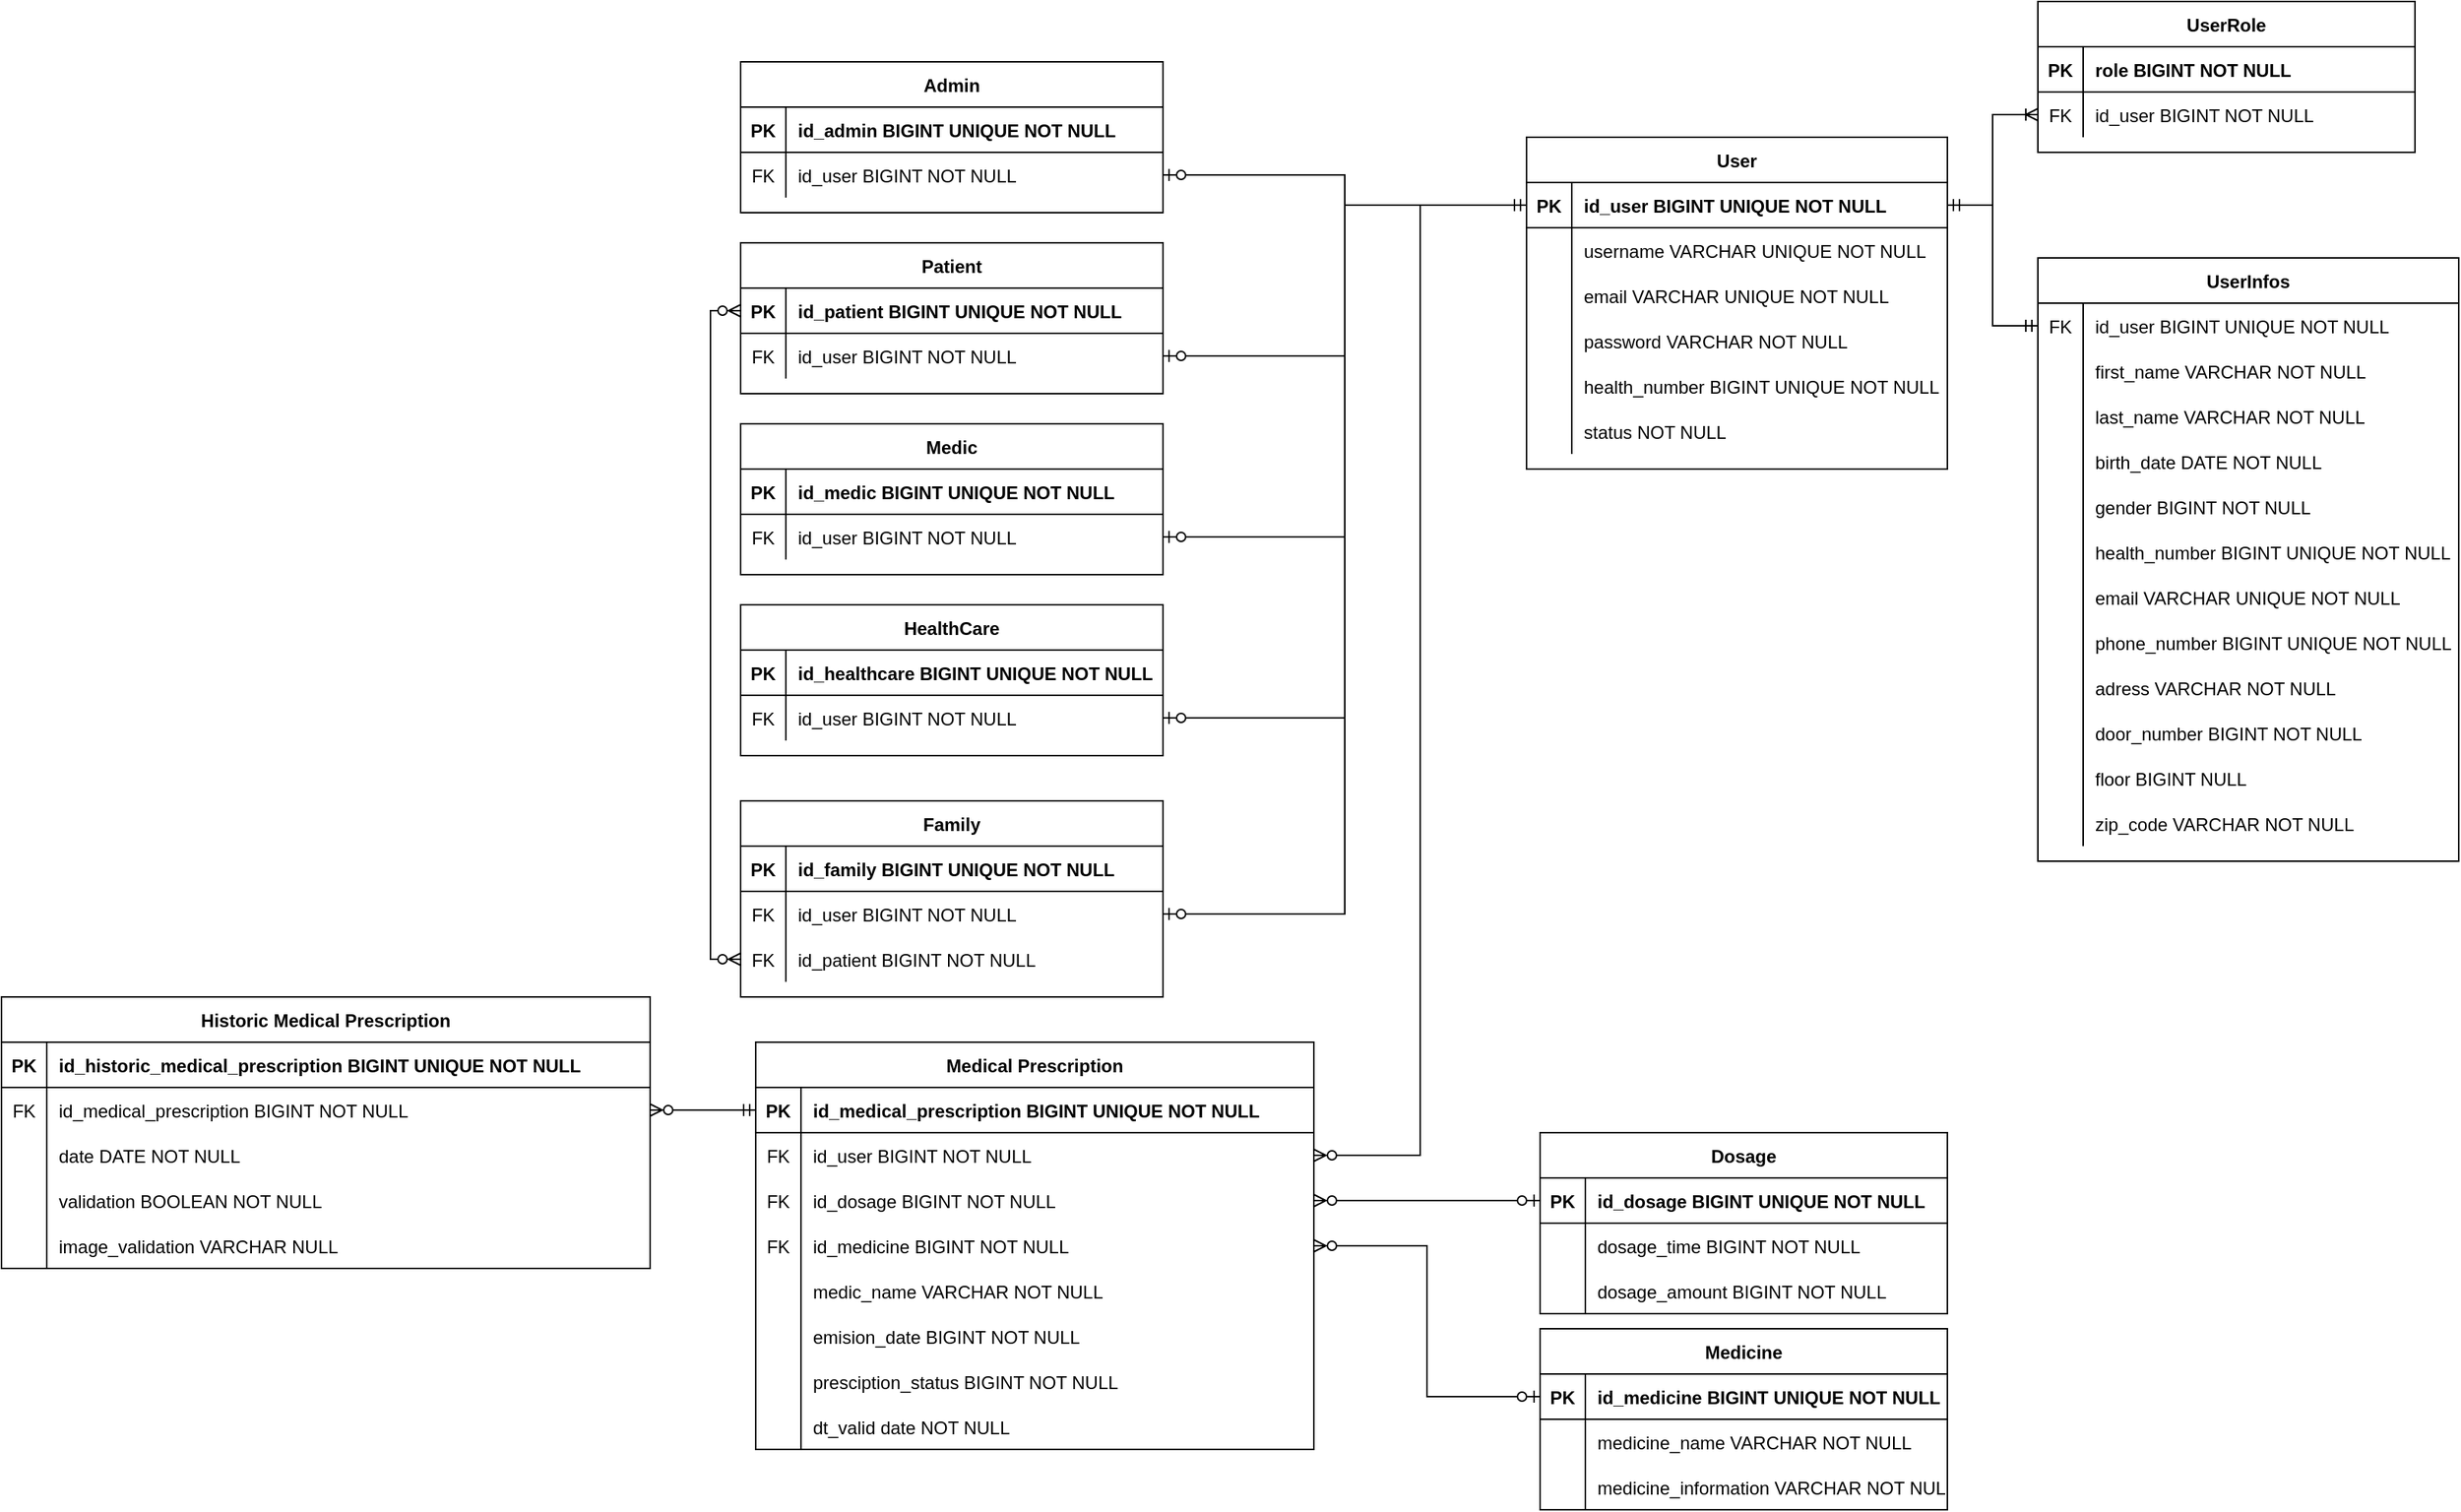 <mxfile version="22.0.3" type="device">
  <diagram id="R2lEEEUBdFMjLlhIrx00" name="Page-1">
    <mxGraphModel dx="3134" dy="844" grid="1" gridSize="10" guides="1" tooltips="1" connect="1" arrows="1" fold="1" page="1" pageScale="1" pageWidth="850" pageHeight="1100" math="0" shadow="0" extFonts="Permanent Marker^https://fonts.googleapis.com/css?family=Permanent+Marker">
      <root>
        <mxCell id="0" />
        <mxCell id="1" parent="0" />
        <mxCell id="C-vyLk0tnHw3VtMMgP7b-2" value="UserRole" style="shape=table;startSize=30;container=1;collapsible=1;childLayout=tableLayout;fixedRows=1;rowLines=0;fontStyle=1;align=center;resizeLast=1;" parent="1" vertex="1">
          <mxGeometry x="10" y="110" width="250" height="100" as="geometry" />
        </mxCell>
        <mxCell id="C-vyLk0tnHw3VtMMgP7b-9" value="" style="shape=partialRectangle;collapsible=0;dropTarget=0;pointerEvents=0;fillColor=none;points=[[0,0.5],[1,0.5]];portConstraint=eastwest;top=1;left=1;right=1;bottom=1;fontStyle=1" parent="C-vyLk0tnHw3VtMMgP7b-2" vertex="1">
          <mxGeometry y="30" width="250" height="30" as="geometry" />
        </mxCell>
        <mxCell id="C-vyLk0tnHw3VtMMgP7b-10" value="PK" style="shape=partialRectangle;overflow=hidden;connectable=0;fillColor=none;top=0;left=0;bottom=0;right=0;fontStyle=1" parent="C-vyLk0tnHw3VtMMgP7b-9" vertex="1">
          <mxGeometry width="30" height="30" as="geometry">
            <mxRectangle width="30" height="30" as="alternateBounds" />
          </mxGeometry>
        </mxCell>
        <mxCell id="C-vyLk0tnHw3VtMMgP7b-11" value="role BIGINT NOT NULL" style="shape=partialRectangle;overflow=hidden;connectable=0;fillColor=none;top=0;left=0;bottom=0;right=0;align=left;spacingLeft=6;fontStyle=1" parent="C-vyLk0tnHw3VtMMgP7b-9" vertex="1">
          <mxGeometry x="30" width="220" height="30" as="geometry">
            <mxRectangle width="220" height="30" as="alternateBounds" />
          </mxGeometry>
        </mxCell>
        <mxCell id="kqKmcT95NEzJqQ8pNjfv-30" value="" style="shape=partialRectangle;collapsible=0;dropTarget=0;pointerEvents=0;fillColor=none;points=[[0,0.5],[1,0.5]];portConstraint=eastwest;top=0;left=0;right=0;bottom=0;" parent="C-vyLk0tnHw3VtMMgP7b-2" vertex="1">
          <mxGeometry y="60" width="250" height="30" as="geometry" />
        </mxCell>
        <mxCell id="kqKmcT95NEzJqQ8pNjfv-31" value="FK" style="shape=partialRectangle;overflow=hidden;connectable=0;fillColor=none;top=0;left=0;bottom=0;right=0;" parent="kqKmcT95NEzJqQ8pNjfv-30" vertex="1">
          <mxGeometry width="30" height="30" as="geometry">
            <mxRectangle width="30" height="30" as="alternateBounds" />
          </mxGeometry>
        </mxCell>
        <mxCell id="kqKmcT95NEzJqQ8pNjfv-32" value="id_user BIGINT NOT NULL" style="shape=partialRectangle;overflow=hidden;connectable=0;fillColor=none;top=0;left=0;bottom=0;right=0;align=left;spacingLeft=6;" parent="kqKmcT95NEzJqQ8pNjfv-30" vertex="1">
          <mxGeometry x="30" width="220" height="30" as="geometry">
            <mxRectangle width="220" height="30" as="alternateBounds" />
          </mxGeometry>
        </mxCell>
        <mxCell id="C-vyLk0tnHw3VtMMgP7b-23" value="User" style="shape=table;startSize=30;container=1;collapsible=1;childLayout=tableLayout;fixedRows=1;rowLines=0;fontStyle=1;align=center;resizeLast=1;" parent="1" vertex="1">
          <mxGeometry x="-329" y="200" width="279" height="220" as="geometry" />
        </mxCell>
        <mxCell id="C-vyLk0tnHw3VtMMgP7b-24" value="" style="shape=partialRectangle;collapsible=0;dropTarget=0;pointerEvents=0;fillColor=none;points=[[0,0.5],[1,0.5]];portConstraint=eastwest;top=0;left=0;right=0;bottom=1;" parent="C-vyLk0tnHw3VtMMgP7b-23" vertex="1">
          <mxGeometry y="30" width="279" height="30" as="geometry" />
        </mxCell>
        <mxCell id="C-vyLk0tnHw3VtMMgP7b-25" value="PK" style="shape=partialRectangle;overflow=hidden;connectable=0;fillColor=none;top=0;left=0;bottom=0;right=0;fontStyle=1;" parent="C-vyLk0tnHw3VtMMgP7b-24" vertex="1">
          <mxGeometry width="30" height="30" as="geometry">
            <mxRectangle width="30" height="30" as="alternateBounds" />
          </mxGeometry>
        </mxCell>
        <mxCell id="C-vyLk0tnHw3VtMMgP7b-26" value="id_user BIGINT UNIQUE NOT NULL" style="shape=partialRectangle;overflow=hidden;connectable=0;fillColor=none;top=0;left=0;bottom=0;right=0;align=left;spacingLeft=6;fontStyle=1;" parent="C-vyLk0tnHw3VtMMgP7b-24" vertex="1">
          <mxGeometry x="30" width="249" height="30" as="geometry">
            <mxRectangle width="249" height="30" as="alternateBounds" />
          </mxGeometry>
        </mxCell>
        <mxCell id="Z0DGyraPd_aJ2ou9XcYF-1" value="" style="shape=partialRectangle;collapsible=0;dropTarget=0;pointerEvents=0;fillColor=none;points=[[0,0.5],[1,0.5]];portConstraint=eastwest;top=0;left=0;right=0;bottom=0;" parent="C-vyLk0tnHw3VtMMgP7b-23" vertex="1">
          <mxGeometry y="60" width="279" height="30" as="geometry" />
        </mxCell>
        <mxCell id="Z0DGyraPd_aJ2ou9XcYF-2" value="" style="shape=partialRectangle;overflow=hidden;connectable=0;fillColor=none;top=0;left=0;bottom=0;right=0;" parent="Z0DGyraPd_aJ2ou9XcYF-1" vertex="1">
          <mxGeometry width="30" height="30" as="geometry">
            <mxRectangle width="30" height="30" as="alternateBounds" />
          </mxGeometry>
        </mxCell>
        <mxCell id="Z0DGyraPd_aJ2ou9XcYF-3" value="username VARCHAR UNIQUE NOT NULL" style="shape=partialRectangle;overflow=hidden;connectable=0;fillColor=none;top=0;left=0;bottom=0;right=0;align=left;spacingLeft=6;" parent="Z0DGyraPd_aJ2ou9XcYF-1" vertex="1">
          <mxGeometry x="30" width="249" height="30" as="geometry">
            <mxRectangle width="249" height="30" as="alternateBounds" />
          </mxGeometry>
        </mxCell>
        <mxCell id="Z0DGyraPd_aJ2ou9XcYF-4" value="" style="shape=partialRectangle;collapsible=0;dropTarget=0;pointerEvents=0;fillColor=none;points=[[0,0.5],[1,0.5]];portConstraint=eastwest;top=0;left=0;right=0;bottom=0;" parent="C-vyLk0tnHw3VtMMgP7b-23" vertex="1">
          <mxGeometry y="90" width="279" height="30" as="geometry" />
        </mxCell>
        <mxCell id="Z0DGyraPd_aJ2ou9XcYF-5" value="" style="shape=partialRectangle;overflow=hidden;connectable=0;fillColor=none;top=0;left=0;bottom=0;right=0;" parent="Z0DGyraPd_aJ2ou9XcYF-4" vertex="1">
          <mxGeometry width="30" height="30" as="geometry">
            <mxRectangle width="30" height="30" as="alternateBounds" />
          </mxGeometry>
        </mxCell>
        <mxCell id="Z0DGyraPd_aJ2ou9XcYF-6" value="email VARCHAR UNIQUE NOT NULL" style="shape=partialRectangle;overflow=hidden;connectable=0;fillColor=none;top=0;left=0;bottom=0;right=0;align=left;spacingLeft=6;" parent="Z0DGyraPd_aJ2ou9XcYF-4" vertex="1">
          <mxGeometry x="30" width="249" height="30" as="geometry">
            <mxRectangle width="249" height="30" as="alternateBounds" />
          </mxGeometry>
        </mxCell>
        <mxCell id="Z0DGyraPd_aJ2ou9XcYF-7" value="" style="shape=partialRectangle;collapsible=0;dropTarget=0;pointerEvents=0;fillColor=none;points=[[0,0.5],[1,0.5]];portConstraint=eastwest;top=0;left=0;right=0;bottom=0;" parent="C-vyLk0tnHw3VtMMgP7b-23" vertex="1">
          <mxGeometry y="120" width="279" height="30" as="geometry" />
        </mxCell>
        <mxCell id="Z0DGyraPd_aJ2ou9XcYF-8" value="" style="shape=partialRectangle;overflow=hidden;connectable=0;fillColor=none;top=0;left=0;bottom=0;right=0;" parent="Z0DGyraPd_aJ2ou9XcYF-7" vertex="1">
          <mxGeometry width="30" height="30" as="geometry">
            <mxRectangle width="30" height="30" as="alternateBounds" />
          </mxGeometry>
        </mxCell>
        <mxCell id="Z0DGyraPd_aJ2ou9XcYF-9" value="password VARCHAR NOT NULL" style="shape=partialRectangle;overflow=hidden;connectable=0;fillColor=none;top=0;left=0;bottom=0;right=0;align=left;spacingLeft=6;" parent="Z0DGyraPd_aJ2ou9XcYF-7" vertex="1">
          <mxGeometry x="30" width="249" height="30" as="geometry">
            <mxRectangle width="249" height="30" as="alternateBounds" />
          </mxGeometry>
        </mxCell>
        <mxCell id="Z0DGyraPd_aJ2ou9XcYF-10" value="" style="shape=partialRectangle;collapsible=0;dropTarget=0;pointerEvents=0;fillColor=none;points=[[0,0.5],[1,0.5]];portConstraint=eastwest;top=0;left=0;right=0;bottom=0;" parent="C-vyLk0tnHw3VtMMgP7b-23" vertex="1">
          <mxGeometry y="150" width="279" height="30" as="geometry" />
        </mxCell>
        <mxCell id="Z0DGyraPd_aJ2ou9XcYF-11" value="" style="shape=partialRectangle;overflow=hidden;connectable=0;fillColor=none;top=0;left=0;bottom=0;right=0;" parent="Z0DGyraPd_aJ2ou9XcYF-10" vertex="1">
          <mxGeometry width="30" height="30" as="geometry">
            <mxRectangle width="30" height="30" as="alternateBounds" />
          </mxGeometry>
        </mxCell>
        <mxCell id="Z0DGyraPd_aJ2ou9XcYF-12" value="health_number BIGINT UNIQUE NOT NULL" style="shape=partialRectangle;overflow=hidden;connectable=0;fillColor=none;top=0;left=0;bottom=0;right=0;align=left;spacingLeft=6;" parent="Z0DGyraPd_aJ2ou9XcYF-10" vertex="1">
          <mxGeometry x="30" width="249" height="30" as="geometry">
            <mxRectangle width="249" height="30" as="alternateBounds" />
          </mxGeometry>
        </mxCell>
        <mxCell id="Z0DGyraPd_aJ2ou9XcYF-44" value="" style="shape=partialRectangle;collapsible=0;dropTarget=0;pointerEvents=0;fillColor=none;points=[[0,0.5],[1,0.5]];portConstraint=eastwest;top=0;left=0;right=0;bottom=0;" parent="C-vyLk0tnHw3VtMMgP7b-23" vertex="1">
          <mxGeometry y="180" width="279" height="30" as="geometry" />
        </mxCell>
        <mxCell id="Z0DGyraPd_aJ2ou9XcYF-45" value="" style="shape=partialRectangle;overflow=hidden;connectable=0;fillColor=none;top=0;left=0;bottom=0;right=0;" parent="Z0DGyraPd_aJ2ou9XcYF-44" vertex="1">
          <mxGeometry width="30" height="30" as="geometry">
            <mxRectangle width="30" height="30" as="alternateBounds" />
          </mxGeometry>
        </mxCell>
        <mxCell id="Z0DGyraPd_aJ2ou9XcYF-46" value="status NOT NULL" style="shape=partialRectangle;overflow=hidden;connectable=0;fillColor=none;top=0;left=0;bottom=0;right=0;align=left;spacingLeft=6;" parent="Z0DGyraPd_aJ2ou9XcYF-44" vertex="1">
          <mxGeometry x="30" width="249" height="30" as="geometry">
            <mxRectangle width="249" height="30" as="alternateBounds" />
          </mxGeometry>
        </mxCell>
        <mxCell id="Z0DGyraPd_aJ2ou9XcYF-22" value="UserInfos" style="shape=table;startSize=30;container=1;collapsible=1;childLayout=tableLayout;fixedRows=1;rowLines=0;fontStyle=1;align=center;resizeLast=1;" parent="1" vertex="1">
          <mxGeometry x="10" y="280" width="279" height="400" as="geometry" />
        </mxCell>
        <mxCell id="Z0DGyraPd_aJ2ou9XcYF-26" value="" style="shape=partialRectangle;collapsible=0;dropTarget=0;pointerEvents=0;fillColor=none;points=[[0,0.5],[1,0.5]];portConstraint=eastwest;top=0;left=0;right=0;bottom=0;fontStyle=0" parent="Z0DGyraPd_aJ2ou9XcYF-22" vertex="1">
          <mxGeometry y="30" width="279" height="30" as="geometry" />
        </mxCell>
        <mxCell id="Z0DGyraPd_aJ2ou9XcYF-27" value="FK" style="shape=partialRectangle;overflow=hidden;connectable=0;fillColor=none;top=0;left=0;bottom=0;right=0;fontStyle=0" parent="Z0DGyraPd_aJ2ou9XcYF-26" vertex="1">
          <mxGeometry width="30" height="30" as="geometry">
            <mxRectangle width="30" height="30" as="alternateBounds" />
          </mxGeometry>
        </mxCell>
        <mxCell id="Z0DGyraPd_aJ2ou9XcYF-28" value="id_user BIGINT UNIQUE NOT NULL" style="shape=partialRectangle;overflow=hidden;connectable=0;fillColor=none;top=0;left=0;bottom=0;right=0;align=left;spacingLeft=6;fontStyle=0" parent="Z0DGyraPd_aJ2ou9XcYF-26" vertex="1">
          <mxGeometry x="30" width="249" height="30" as="geometry">
            <mxRectangle width="249" height="30" as="alternateBounds" />
          </mxGeometry>
        </mxCell>
        <mxCell id="Z0DGyraPd_aJ2ou9XcYF-29" value="" style="shape=partialRectangle;collapsible=0;dropTarget=0;pointerEvents=0;fillColor=none;points=[[0,0.5],[1,0.5]];portConstraint=eastwest;top=0;left=0;right=0;bottom=0;" parent="Z0DGyraPd_aJ2ou9XcYF-22" vertex="1">
          <mxGeometry y="60" width="279" height="30" as="geometry" />
        </mxCell>
        <mxCell id="Z0DGyraPd_aJ2ou9XcYF-30" value="" style="shape=partialRectangle;overflow=hidden;connectable=0;fillColor=none;top=0;left=0;bottom=0;right=0;" parent="Z0DGyraPd_aJ2ou9XcYF-29" vertex="1">
          <mxGeometry width="30" height="30" as="geometry">
            <mxRectangle width="30" height="30" as="alternateBounds" />
          </mxGeometry>
        </mxCell>
        <mxCell id="Z0DGyraPd_aJ2ou9XcYF-31" value="first_name VARCHAR NOT NULL" style="shape=partialRectangle;overflow=hidden;connectable=0;fillColor=none;top=0;left=0;bottom=0;right=0;align=left;spacingLeft=6;" parent="Z0DGyraPd_aJ2ou9XcYF-29" vertex="1">
          <mxGeometry x="30" width="249" height="30" as="geometry">
            <mxRectangle width="249" height="30" as="alternateBounds" />
          </mxGeometry>
        </mxCell>
        <mxCell id="Z0DGyraPd_aJ2ou9XcYF-32" value="" style="shape=partialRectangle;collapsible=0;dropTarget=0;pointerEvents=0;fillColor=none;points=[[0,0.5],[1,0.5]];portConstraint=eastwest;top=0;left=0;right=0;bottom=0;" parent="Z0DGyraPd_aJ2ou9XcYF-22" vertex="1">
          <mxGeometry y="90" width="279" height="30" as="geometry" />
        </mxCell>
        <mxCell id="Z0DGyraPd_aJ2ou9XcYF-33" value="" style="shape=partialRectangle;overflow=hidden;connectable=0;fillColor=none;top=0;left=0;bottom=0;right=0;" parent="Z0DGyraPd_aJ2ou9XcYF-32" vertex="1">
          <mxGeometry width="30" height="30" as="geometry">
            <mxRectangle width="30" height="30" as="alternateBounds" />
          </mxGeometry>
        </mxCell>
        <mxCell id="Z0DGyraPd_aJ2ou9XcYF-34" value="last_name VARCHAR NOT NULL" style="shape=partialRectangle;overflow=hidden;connectable=0;fillColor=none;top=0;left=0;bottom=0;right=0;align=left;spacingLeft=6;" parent="Z0DGyraPd_aJ2ou9XcYF-32" vertex="1">
          <mxGeometry x="30" width="249" height="30" as="geometry">
            <mxRectangle width="249" height="30" as="alternateBounds" />
          </mxGeometry>
        </mxCell>
        <mxCell id="Z0DGyraPd_aJ2ou9XcYF-35" value="" style="shape=partialRectangle;collapsible=0;dropTarget=0;pointerEvents=0;fillColor=none;points=[[0,0.5],[1,0.5]];portConstraint=eastwest;top=0;left=0;right=0;bottom=0;" parent="Z0DGyraPd_aJ2ou9XcYF-22" vertex="1">
          <mxGeometry y="120" width="279" height="30" as="geometry" />
        </mxCell>
        <mxCell id="Z0DGyraPd_aJ2ou9XcYF-36" value="" style="shape=partialRectangle;overflow=hidden;connectable=0;fillColor=none;top=0;left=0;bottom=0;right=0;" parent="Z0DGyraPd_aJ2ou9XcYF-35" vertex="1">
          <mxGeometry width="30" height="30" as="geometry">
            <mxRectangle width="30" height="30" as="alternateBounds" />
          </mxGeometry>
        </mxCell>
        <mxCell id="Z0DGyraPd_aJ2ou9XcYF-37" value="birth_date DATE NOT NULL" style="shape=partialRectangle;overflow=hidden;connectable=0;fillColor=none;top=0;left=0;bottom=0;right=0;align=left;spacingLeft=6;" parent="Z0DGyraPd_aJ2ou9XcYF-35" vertex="1">
          <mxGeometry x="30" width="249" height="30" as="geometry">
            <mxRectangle width="249" height="30" as="alternateBounds" />
          </mxGeometry>
        </mxCell>
        <mxCell id="Z0DGyraPd_aJ2ou9XcYF-38" value="" style="shape=partialRectangle;collapsible=0;dropTarget=0;pointerEvents=0;fillColor=none;points=[[0,0.5],[1,0.5]];portConstraint=eastwest;top=0;left=0;right=0;bottom=0;" parent="Z0DGyraPd_aJ2ou9XcYF-22" vertex="1">
          <mxGeometry y="150" width="279" height="30" as="geometry" />
        </mxCell>
        <mxCell id="Z0DGyraPd_aJ2ou9XcYF-39" value="" style="shape=partialRectangle;overflow=hidden;connectable=0;fillColor=none;top=0;left=0;bottom=0;right=0;" parent="Z0DGyraPd_aJ2ou9XcYF-38" vertex="1">
          <mxGeometry width="30" height="30" as="geometry">
            <mxRectangle width="30" height="30" as="alternateBounds" />
          </mxGeometry>
        </mxCell>
        <mxCell id="Z0DGyraPd_aJ2ou9XcYF-40" value="gender BIGINT NOT NULL" style="shape=partialRectangle;overflow=hidden;connectable=0;fillColor=none;top=0;left=0;bottom=0;right=0;align=left;spacingLeft=6;" parent="Z0DGyraPd_aJ2ou9XcYF-38" vertex="1">
          <mxGeometry x="30" width="249" height="30" as="geometry">
            <mxRectangle width="249" height="30" as="alternateBounds" />
          </mxGeometry>
        </mxCell>
        <mxCell id="Z0DGyraPd_aJ2ou9XcYF-41" value="" style="shape=partialRectangle;collapsible=0;dropTarget=0;pointerEvents=0;fillColor=none;points=[[0,0.5],[1,0.5]];portConstraint=eastwest;top=0;left=0;right=0;bottom=0;" parent="Z0DGyraPd_aJ2ou9XcYF-22" vertex="1">
          <mxGeometry y="180" width="279" height="30" as="geometry" />
        </mxCell>
        <mxCell id="Z0DGyraPd_aJ2ou9XcYF-42" value="" style="shape=partialRectangle;overflow=hidden;connectable=0;fillColor=none;top=0;left=0;bottom=0;right=0;" parent="Z0DGyraPd_aJ2ou9XcYF-41" vertex="1">
          <mxGeometry width="30" height="30" as="geometry">
            <mxRectangle width="30" height="30" as="alternateBounds" />
          </mxGeometry>
        </mxCell>
        <mxCell id="Z0DGyraPd_aJ2ou9XcYF-43" value="health_number BIGINT UNIQUE NOT NULL" style="shape=partialRectangle;overflow=hidden;connectable=0;fillColor=none;top=0;left=0;bottom=0;right=0;align=left;spacingLeft=6;" parent="Z0DGyraPd_aJ2ou9XcYF-41" vertex="1">
          <mxGeometry x="30" width="249" height="30" as="geometry">
            <mxRectangle width="249" height="30" as="alternateBounds" />
          </mxGeometry>
        </mxCell>
        <mxCell id="Z0DGyraPd_aJ2ou9XcYF-47" value="" style="shape=partialRectangle;collapsible=0;dropTarget=0;pointerEvents=0;fillColor=none;points=[[0,0.5],[1,0.5]];portConstraint=eastwest;top=0;left=0;right=0;bottom=0;" parent="Z0DGyraPd_aJ2ou9XcYF-22" vertex="1">
          <mxGeometry y="210" width="279" height="30" as="geometry" />
        </mxCell>
        <mxCell id="Z0DGyraPd_aJ2ou9XcYF-48" value="" style="shape=partialRectangle;overflow=hidden;connectable=0;fillColor=none;top=0;left=0;bottom=0;right=0;" parent="Z0DGyraPd_aJ2ou9XcYF-47" vertex="1">
          <mxGeometry width="30" height="30" as="geometry">
            <mxRectangle width="30" height="30" as="alternateBounds" />
          </mxGeometry>
        </mxCell>
        <mxCell id="Z0DGyraPd_aJ2ou9XcYF-49" value="email VARCHAR UNIQUE NOT NULL" style="shape=partialRectangle;overflow=hidden;connectable=0;fillColor=none;top=0;left=0;bottom=0;right=0;align=left;spacingLeft=6;" parent="Z0DGyraPd_aJ2ou9XcYF-47" vertex="1">
          <mxGeometry x="30" width="249" height="30" as="geometry">
            <mxRectangle width="249" height="30" as="alternateBounds" />
          </mxGeometry>
        </mxCell>
        <mxCell id="Z0DGyraPd_aJ2ou9XcYF-50" value="" style="shape=partialRectangle;collapsible=0;dropTarget=0;pointerEvents=0;fillColor=none;points=[[0,0.5],[1,0.5]];portConstraint=eastwest;top=0;left=0;right=0;bottom=0;" parent="Z0DGyraPd_aJ2ou9XcYF-22" vertex="1">
          <mxGeometry y="240" width="279" height="30" as="geometry" />
        </mxCell>
        <mxCell id="Z0DGyraPd_aJ2ou9XcYF-51" value="" style="shape=partialRectangle;overflow=hidden;connectable=0;fillColor=none;top=0;left=0;bottom=0;right=0;" parent="Z0DGyraPd_aJ2ou9XcYF-50" vertex="1">
          <mxGeometry width="30" height="30" as="geometry">
            <mxRectangle width="30" height="30" as="alternateBounds" />
          </mxGeometry>
        </mxCell>
        <mxCell id="Z0DGyraPd_aJ2ou9XcYF-52" value="phone_number BIGINT UNIQUE NOT NULL" style="shape=partialRectangle;overflow=hidden;connectable=0;fillColor=none;top=0;left=0;bottom=0;right=0;align=left;spacingLeft=6;" parent="Z0DGyraPd_aJ2ou9XcYF-50" vertex="1">
          <mxGeometry x="30" width="249" height="30" as="geometry">
            <mxRectangle width="249" height="30" as="alternateBounds" />
          </mxGeometry>
        </mxCell>
        <mxCell id="kqKmcT95NEzJqQ8pNjfv-1" value="" style="shape=partialRectangle;collapsible=0;dropTarget=0;pointerEvents=0;fillColor=none;points=[[0,0.5],[1,0.5]];portConstraint=eastwest;top=0;left=0;right=0;bottom=0;" parent="Z0DGyraPd_aJ2ou9XcYF-22" vertex="1">
          <mxGeometry y="270" width="279" height="30" as="geometry" />
        </mxCell>
        <mxCell id="kqKmcT95NEzJqQ8pNjfv-2" value="" style="shape=partialRectangle;overflow=hidden;connectable=0;fillColor=none;top=0;left=0;bottom=0;right=0;" parent="kqKmcT95NEzJqQ8pNjfv-1" vertex="1">
          <mxGeometry width="30" height="30" as="geometry">
            <mxRectangle width="30" height="30" as="alternateBounds" />
          </mxGeometry>
        </mxCell>
        <mxCell id="kqKmcT95NEzJqQ8pNjfv-3" value="adress VARCHAR NOT NULL" style="shape=partialRectangle;overflow=hidden;connectable=0;fillColor=none;top=0;left=0;bottom=0;right=0;align=left;spacingLeft=6;" parent="kqKmcT95NEzJqQ8pNjfv-1" vertex="1">
          <mxGeometry x="30" width="249" height="30" as="geometry">
            <mxRectangle width="249" height="30" as="alternateBounds" />
          </mxGeometry>
        </mxCell>
        <mxCell id="IwsfM85gVQok1FF3dz80-1" value="" style="shape=partialRectangle;collapsible=0;dropTarget=0;pointerEvents=0;fillColor=none;points=[[0,0.5],[1,0.5]];portConstraint=eastwest;top=0;left=0;right=0;bottom=0;" vertex="1" parent="Z0DGyraPd_aJ2ou9XcYF-22">
          <mxGeometry y="300" width="279" height="30" as="geometry" />
        </mxCell>
        <mxCell id="IwsfM85gVQok1FF3dz80-2" value="" style="shape=partialRectangle;overflow=hidden;connectable=0;fillColor=none;top=0;left=0;bottom=0;right=0;" vertex="1" parent="IwsfM85gVQok1FF3dz80-1">
          <mxGeometry width="30" height="30" as="geometry">
            <mxRectangle width="30" height="30" as="alternateBounds" />
          </mxGeometry>
        </mxCell>
        <mxCell id="IwsfM85gVQok1FF3dz80-3" value="door_number BIGINT NOT NULL" style="shape=partialRectangle;overflow=hidden;connectable=0;fillColor=none;top=0;left=0;bottom=0;right=0;align=left;spacingLeft=6;" vertex="1" parent="IwsfM85gVQok1FF3dz80-1">
          <mxGeometry x="30" width="249" height="30" as="geometry">
            <mxRectangle width="249" height="30" as="alternateBounds" />
          </mxGeometry>
        </mxCell>
        <mxCell id="IwsfM85gVQok1FF3dz80-4" value="" style="shape=partialRectangle;collapsible=0;dropTarget=0;pointerEvents=0;fillColor=none;points=[[0,0.5],[1,0.5]];portConstraint=eastwest;top=0;left=0;right=0;bottom=0;" vertex="1" parent="Z0DGyraPd_aJ2ou9XcYF-22">
          <mxGeometry y="330" width="279" height="30" as="geometry" />
        </mxCell>
        <mxCell id="IwsfM85gVQok1FF3dz80-5" value="" style="shape=partialRectangle;overflow=hidden;connectable=0;fillColor=none;top=0;left=0;bottom=0;right=0;" vertex="1" parent="IwsfM85gVQok1FF3dz80-4">
          <mxGeometry width="30" height="30" as="geometry">
            <mxRectangle width="30" height="30" as="alternateBounds" />
          </mxGeometry>
        </mxCell>
        <mxCell id="IwsfM85gVQok1FF3dz80-6" value="floor BIGINT NULL" style="shape=partialRectangle;overflow=hidden;connectable=0;fillColor=none;top=0;left=0;bottom=0;right=0;align=left;spacingLeft=6;" vertex="1" parent="IwsfM85gVQok1FF3dz80-4">
          <mxGeometry x="30" width="249" height="30" as="geometry">
            <mxRectangle width="249" height="30" as="alternateBounds" />
          </mxGeometry>
        </mxCell>
        <mxCell id="IwsfM85gVQok1FF3dz80-7" value="" style="shape=partialRectangle;collapsible=0;dropTarget=0;pointerEvents=0;fillColor=none;points=[[0,0.5],[1,0.5]];portConstraint=eastwest;top=0;left=0;right=0;bottom=0;" vertex="1" parent="Z0DGyraPd_aJ2ou9XcYF-22">
          <mxGeometry y="360" width="279" height="30" as="geometry" />
        </mxCell>
        <mxCell id="IwsfM85gVQok1FF3dz80-8" value="" style="shape=partialRectangle;overflow=hidden;connectable=0;fillColor=none;top=0;left=0;bottom=0;right=0;" vertex="1" parent="IwsfM85gVQok1FF3dz80-7">
          <mxGeometry width="30" height="30" as="geometry">
            <mxRectangle width="30" height="30" as="alternateBounds" />
          </mxGeometry>
        </mxCell>
        <mxCell id="IwsfM85gVQok1FF3dz80-9" value="zip_code VARCHAR NOT NULL" style="shape=partialRectangle;overflow=hidden;connectable=0;fillColor=none;top=0;left=0;bottom=0;right=0;align=left;spacingLeft=6;" vertex="1" parent="IwsfM85gVQok1FF3dz80-7">
          <mxGeometry x="30" width="249" height="30" as="geometry">
            <mxRectangle width="249" height="30" as="alternateBounds" />
          </mxGeometry>
        </mxCell>
        <mxCell id="kqKmcT95NEzJqQ8pNjfv-28" style="edgeStyle=orthogonalEdgeStyle;rounded=0;orthogonalLoop=1;jettySize=auto;html=1;entryX=0;entryY=0.5;entryDx=0;entryDy=0;startArrow=ERone;startFill=0;endArrow=ERmandOne;endFill=0;" parent="1" source="C-vyLk0tnHw3VtMMgP7b-24" target="Z0DGyraPd_aJ2ou9XcYF-26" edge="1">
          <mxGeometry relative="1" as="geometry" />
        </mxCell>
        <mxCell id="kqKmcT95NEzJqQ8pNjfv-29" style="edgeStyle=orthogonalEdgeStyle;rounded=0;orthogonalLoop=1;jettySize=auto;html=1;endArrow=ERoneToMany;endFill=0;entryX=0;entryY=0.5;entryDx=0;entryDy=0;startArrow=ERmandOne;startFill=0;" parent="1" source="C-vyLk0tnHw3VtMMgP7b-24" target="kqKmcT95NEzJqQ8pNjfv-30" edge="1">
          <mxGeometry relative="1" as="geometry" />
        </mxCell>
        <mxCell id="kqKmcT95NEzJqQ8pNjfv-33" value="Admin" style="shape=table;startSize=30;container=1;collapsible=1;childLayout=tableLayout;fixedRows=1;rowLines=0;fontStyle=1;align=center;resizeLast=1;" parent="1" vertex="1">
          <mxGeometry x="-850" y="150" width="280" height="100" as="geometry" />
        </mxCell>
        <mxCell id="kqKmcT95NEzJqQ8pNjfv-34" value="" style="shape=partialRectangle;collapsible=0;dropTarget=0;pointerEvents=0;fillColor=none;points=[[0,0.5],[1,0.5]];portConstraint=eastwest;top=1;left=1;right=1;bottom=1;" parent="kqKmcT95NEzJqQ8pNjfv-33" vertex="1">
          <mxGeometry y="30" width="280" height="30" as="geometry" />
        </mxCell>
        <mxCell id="kqKmcT95NEzJqQ8pNjfv-35" value="PK" style="shape=partialRectangle;overflow=hidden;connectable=0;fillColor=none;top=0;left=0;bottom=0;right=0;fontStyle=1" parent="kqKmcT95NEzJqQ8pNjfv-34" vertex="1">
          <mxGeometry width="30" height="30" as="geometry">
            <mxRectangle width="30" height="30" as="alternateBounds" />
          </mxGeometry>
        </mxCell>
        <mxCell id="kqKmcT95NEzJqQ8pNjfv-36" value="id_admin BIGINT UNIQUE NOT NULL" style="shape=partialRectangle;overflow=hidden;connectable=0;fillColor=none;top=0;left=0;bottom=0;right=0;align=left;spacingLeft=6;fontStyle=1" parent="kqKmcT95NEzJqQ8pNjfv-34" vertex="1">
          <mxGeometry x="30" width="250" height="30" as="geometry">
            <mxRectangle width="250" height="30" as="alternateBounds" />
          </mxGeometry>
        </mxCell>
        <mxCell id="kqKmcT95NEzJqQ8pNjfv-37" value="" style="shape=partialRectangle;collapsible=0;dropTarget=0;pointerEvents=0;fillColor=none;points=[[0,0.5],[1,0.5]];portConstraint=eastwest;top=0;left=0;right=0;bottom=0;" parent="kqKmcT95NEzJqQ8pNjfv-33" vertex="1">
          <mxGeometry y="60" width="280" height="30" as="geometry" />
        </mxCell>
        <mxCell id="kqKmcT95NEzJqQ8pNjfv-38" value="FK" style="shape=partialRectangle;overflow=hidden;connectable=0;fillColor=none;top=0;left=0;bottom=0;right=0;" parent="kqKmcT95NEzJqQ8pNjfv-37" vertex="1">
          <mxGeometry width="30" height="30" as="geometry">
            <mxRectangle width="30" height="30" as="alternateBounds" />
          </mxGeometry>
        </mxCell>
        <mxCell id="kqKmcT95NEzJqQ8pNjfv-39" value="id_user BIGINT NOT NULL" style="shape=partialRectangle;overflow=hidden;connectable=0;fillColor=none;top=0;left=0;bottom=0;right=0;align=left;spacingLeft=6;" parent="kqKmcT95NEzJqQ8pNjfv-37" vertex="1">
          <mxGeometry x="30" width="250" height="30" as="geometry">
            <mxRectangle width="250" height="30" as="alternateBounds" />
          </mxGeometry>
        </mxCell>
        <mxCell id="kqKmcT95NEzJqQ8pNjfv-40" value="Patient" style="shape=table;startSize=30;container=1;collapsible=1;childLayout=tableLayout;fixedRows=1;rowLines=0;fontStyle=1;align=center;resizeLast=1;" parent="1" vertex="1">
          <mxGeometry x="-850" y="270" width="280" height="100" as="geometry" />
        </mxCell>
        <mxCell id="kqKmcT95NEzJqQ8pNjfv-41" value="" style="shape=partialRectangle;collapsible=0;dropTarget=0;pointerEvents=0;fillColor=none;points=[[0,0.5],[1,0.5]];portConstraint=eastwest;top=1;left=1;right=1;bottom=1;fontStyle=1" parent="kqKmcT95NEzJqQ8pNjfv-40" vertex="1">
          <mxGeometry y="30" width="280" height="30" as="geometry" />
        </mxCell>
        <mxCell id="kqKmcT95NEzJqQ8pNjfv-42" value="PK" style="shape=partialRectangle;overflow=hidden;connectable=0;fillColor=none;top=0;left=0;bottom=0;right=0;fontStyle=1" parent="kqKmcT95NEzJqQ8pNjfv-41" vertex="1">
          <mxGeometry width="30" height="30" as="geometry">
            <mxRectangle width="30" height="30" as="alternateBounds" />
          </mxGeometry>
        </mxCell>
        <mxCell id="kqKmcT95NEzJqQ8pNjfv-43" value="id_patient BIGINT UNIQUE NOT NULL" style="shape=partialRectangle;overflow=hidden;connectable=0;fillColor=none;top=0;left=0;bottom=0;right=0;align=left;spacingLeft=6;fontStyle=1" parent="kqKmcT95NEzJqQ8pNjfv-41" vertex="1">
          <mxGeometry x="30" width="250" height="30" as="geometry">
            <mxRectangle width="250" height="30" as="alternateBounds" />
          </mxGeometry>
        </mxCell>
        <mxCell id="kqKmcT95NEzJqQ8pNjfv-44" value="" style="shape=partialRectangle;collapsible=0;dropTarget=0;pointerEvents=0;fillColor=none;points=[[0,0.5],[1,0.5]];portConstraint=eastwest;top=0;left=0;right=0;bottom=0;" parent="kqKmcT95NEzJqQ8pNjfv-40" vertex="1">
          <mxGeometry y="60" width="280" height="30" as="geometry" />
        </mxCell>
        <mxCell id="kqKmcT95NEzJqQ8pNjfv-45" value="FK" style="shape=partialRectangle;overflow=hidden;connectable=0;fillColor=none;top=0;left=0;bottom=0;right=0;" parent="kqKmcT95NEzJqQ8pNjfv-44" vertex="1">
          <mxGeometry width="30" height="30" as="geometry">
            <mxRectangle width="30" height="30" as="alternateBounds" />
          </mxGeometry>
        </mxCell>
        <mxCell id="kqKmcT95NEzJqQ8pNjfv-46" value="id_user BIGINT NOT NULL" style="shape=partialRectangle;overflow=hidden;connectable=0;fillColor=none;top=0;left=0;bottom=0;right=0;align=left;spacingLeft=6;" parent="kqKmcT95NEzJqQ8pNjfv-44" vertex="1">
          <mxGeometry x="30" width="250" height="30" as="geometry">
            <mxRectangle width="250" height="30" as="alternateBounds" />
          </mxGeometry>
        </mxCell>
        <mxCell id="kqKmcT95NEzJqQ8pNjfv-47" value="Medic" style="shape=table;startSize=30;container=1;collapsible=1;childLayout=tableLayout;fixedRows=1;rowLines=0;fontStyle=1;align=center;resizeLast=1;" parent="1" vertex="1">
          <mxGeometry x="-850" y="390" width="280" height="100" as="geometry" />
        </mxCell>
        <mxCell id="kqKmcT95NEzJqQ8pNjfv-48" value="" style="shape=partialRectangle;collapsible=0;dropTarget=0;pointerEvents=0;fillColor=none;points=[[0,0.5],[1,0.5]];portConstraint=eastwest;top=1;left=1;right=1;bottom=1;" parent="kqKmcT95NEzJqQ8pNjfv-47" vertex="1">
          <mxGeometry y="30" width="280" height="30" as="geometry" />
        </mxCell>
        <mxCell id="kqKmcT95NEzJqQ8pNjfv-49" value="PK" style="shape=partialRectangle;overflow=hidden;connectable=0;fillColor=none;top=0;left=0;bottom=0;right=0;fontStyle=1" parent="kqKmcT95NEzJqQ8pNjfv-48" vertex="1">
          <mxGeometry width="30" height="30" as="geometry">
            <mxRectangle width="30" height="30" as="alternateBounds" />
          </mxGeometry>
        </mxCell>
        <mxCell id="kqKmcT95NEzJqQ8pNjfv-50" value="id_medic BIGINT UNIQUE NOT NULL" style="shape=partialRectangle;overflow=hidden;connectable=0;fillColor=none;top=0;left=0;bottom=0;right=0;align=left;spacingLeft=6;fontStyle=1" parent="kqKmcT95NEzJqQ8pNjfv-48" vertex="1">
          <mxGeometry x="30" width="250" height="30" as="geometry">
            <mxRectangle width="250" height="30" as="alternateBounds" />
          </mxGeometry>
        </mxCell>
        <mxCell id="kqKmcT95NEzJqQ8pNjfv-51" value="" style="shape=partialRectangle;collapsible=0;dropTarget=0;pointerEvents=0;fillColor=none;points=[[0,0.5],[1,0.5]];portConstraint=eastwest;top=0;left=0;right=0;bottom=0;" parent="kqKmcT95NEzJqQ8pNjfv-47" vertex="1">
          <mxGeometry y="60" width="280" height="30" as="geometry" />
        </mxCell>
        <mxCell id="kqKmcT95NEzJqQ8pNjfv-52" value="FK" style="shape=partialRectangle;overflow=hidden;connectable=0;fillColor=none;top=0;left=0;bottom=0;right=0;" parent="kqKmcT95NEzJqQ8pNjfv-51" vertex="1">
          <mxGeometry width="30" height="30" as="geometry">
            <mxRectangle width="30" height="30" as="alternateBounds" />
          </mxGeometry>
        </mxCell>
        <mxCell id="kqKmcT95NEzJqQ8pNjfv-53" value="id_user BIGINT NOT NULL" style="shape=partialRectangle;overflow=hidden;connectable=0;fillColor=none;top=0;left=0;bottom=0;right=0;align=left;spacingLeft=6;" parent="kqKmcT95NEzJqQ8pNjfv-51" vertex="1">
          <mxGeometry x="30" width="250" height="30" as="geometry">
            <mxRectangle width="250" height="30" as="alternateBounds" />
          </mxGeometry>
        </mxCell>
        <mxCell id="kqKmcT95NEzJqQ8pNjfv-54" value="HealthCare" style="shape=table;startSize=30;container=1;collapsible=1;childLayout=tableLayout;fixedRows=1;rowLines=0;fontStyle=1;align=center;resizeLast=1;" parent="1" vertex="1">
          <mxGeometry x="-850" y="510" width="280" height="100" as="geometry" />
        </mxCell>
        <mxCell id="kqKmcT95NEzJqQ8pNjfv-55" value="" style="shape=partialRectangle;collapsible=0;dropTarget=0;pointerEvents=0;fillColor=none;points=[[0,0.5],[1,0.5]];portConstraint=eastwest;top=1;left=1;right=1;bottom=1;" parent="kqKmcT95NEzJqQ8pNjfv-54" vertex="1">
          <mxGeometry y="30" width="280" height="30" as="geometry" />
        </mxCell>
        <mxCell id="kqKmcT95NEzJqQ8pNjfv-56" value="PK" style="shape=partialRectangle;overflow=hidden;connectable=0;fillColor=none;top=0;left=0;bottom=0;right=0;fontStyle=1" parent="kqKmcT95NEzJqQ8pNjfv-55" vertex="1">
          <mxGeometry width="30" height="30" as="geometry">
            <mxRectangle width="30" height="30" as="alternateBounds" />
          </mxGeometry>
        </mxCell>
        <mxCell id="kqKmcT95NEzJqQ8pNjfv-57" value="id_healthcare BIGINT UNIQUE NOT NULL" style="shape=partialRectangle;overflow=hidden;connectable=0;fillColor=none;top=0;left=0;bottom=0;right=0;align=left;spacingLeft=6;fontStyle=1" parent="kqKmcT95NEzJqQ8pNjfv-55" vertex="1">
          <mxGeometry x="30" width="250" height="30" as="geometry">
            <mxRectangle width="250" height="30" as="alternateBounds" />
          </mxGeometry>
        </mxCell>
        <mxCell id="kqKmcT95NEzJqQ8pNjfv-58" value="" style="shape=partialRectangle;collapsible=0;dropTarget=0;pointerEvents=0;fillColor=none;points=[[0,0.5],[1,0.5]];portConstraint=eastwest;top=0;left=0;right=0;bottom=0;" parent="kqKmcT95NEzJqQ8pNjfv-54" vertex="1">
          <mxGeometry y="60" width="280" height="30" as="geometry" />
        </mxCell>
        <mxCell id="kqKmcT95NEzJqQ8pNjfv-59" value="FK" style="shape=partialRectangle;overflow=hidden;connectable=0;fillColor=none;top=0;left=0;bottom=0;right=0;" parent="kqKmcT95NEzJqQ8pNjfv-58" vertex="1">
          <mxGeometry width="30" height="30" as="geometry">
            <mxRectangle width="30" height="30" as="alternateBounds" />
          </mxGeometry>
        </mxCell>
        <mxCell id="kqKmcT95NEzJqQ8pNjfv-60" value="id_user BIGINT NOT NULL" style="shape=partialRectangle;overflow=hidden;connectable=0;fillColor=none;top=0;left=0;bottom=0;right=0;align=left;spacingLeft=6;" parent="kqKmcT95NEzJqQ8pNjfv-58" vertex="1">
          <mxGeometry x="30" width="250" height="30" as="geometry">
            <mxRectangle width="250" height="30" as="alternateBounds" />
          </mxGeometry>
        </mxCell>
        <mxCell id="kqKmcT95NEzJqQ8pNjfv-61" style="edgeStyle=orthogonalEdgeStyle;rounded=0;orthogonalLoop=1;jettySize=auto;html=1;exitX=0;exitY=0.5;exitDx=0;exitDy=0;startArrow=ERone;startFill=0;endArrow=ERzeroToOne;endFill=0;" parent="1" source="C-vyLk0tnHw3VtMMgP7b-24" target="kqKmcT95NEzJqQ8pNjfv-37" edge="1">
          <mxGeometry relative="1" as="geometry" />
        </mxCell>
        <mxCell id="kqKmcT95NEzJqQ8pNjfv-62" style="edgeStyle=orthogonalEdgeStyle;rounded=0;orthogonalLoop=1;jettySize=auto;html=1;exitX=0;exitY=0.5;exitDx=0;exitDy=0;endArrow=ERzeroToOne;endFill=0;" parent="1" source="C-vyLk0tnHw3VtMMgP7b-24" target="kqKmcT95NEzJqQ8pNjfv-44" edge="1">
          <mxGeometry relative="1" as="geometry" />
        </mxCell>
        <mxCell id="kqKmcT95NEzJqQ8pNjfv-63" style="edgeStyle=orthogonalEdgeStyle;rounded=0;orthogonalLoop=1;jettySize=auto;html=1;exitX=0;exitY=0.5;exitDx=0;exitDy=0;entryX=1;entryY=0.5;entryDx=0;entryDy=0;endArrow=ERzeroToOne;endFill=0;" parent="1" source="C-vyLk0tnHw3VtMMgP7b-24" target="kqKmcT95NEzJqQ8pNjfv-51" edge="1">
          <mxGeometry relative="1" as="geometry" />
        </mxCell>
        <mxCell id="kqKmcT95NEzJqQ8pNjfv-64" style="edgeStyle=orthogonalEdgeStyle;rounded=0;orthogonalLoop=1;jettySize=auto;html=1;exitX=0;exitY=0.5;exitDx=0;exitDy=0;entryX=1;entryY=0.5;entryDx=0;entryDy=0;endArrow=ERzeroToOne;endFill=0;" parent="1" source="C-vyLk0tnHw3VtMMgP7b-24" target="kqKmcT95NEzJqQ8pNjfv-58" edge="1">
          <mxGeometry relative="1" as="geometry" />
        </mxCell>
        <mxCell id="kqKmcT95NEzJqQ8pNjfv-65" value="Family" style="shape=table;startSize=30;container=1;collapsible=1;childLayout=tableLayout;fixedRows=1;rowLines=0;fontStyle=1;align=center;resizeLast=1;" parent="1" vertex="1">
          <mxGeometry x="-850" y="640" width="280" height="130" as="geometry" />
        </mxCell>
        <mxCell id="kqKmcT95NEzJqQ8pNjfv-66" value="" style="shape=partialRectangle;collapsible=0;dropTarget=0;pointerEvents=0;fillColor=none;points=[[0,0.5],[1,0.5]];portConstraint=eastwest;top=1;left=0;right=1;bottom=1;fontStyle=1" parent="kqKmcT95NEzJqQ8pNjfv-65" vertex="1">
          <mxGeometry y="30" width="280" height="30" as="geometry" />
        </mxCell>
        <mxCell id="kqKmcT95NEzJqQ8pNjfv-67" value="PK" style="shape=partialRectangle;overflow=hidden;connectable=0;fillColor=none;top=0;left=0;bottom=0;right=0;fontStyle=1" parent="kqKmcT95NEzJqQ8pNjfv-66" vertex="1">
          <mxGeometry width="30" height="30" as="geometry">
            <mxRectangle width="30" height="30" as="alternateBounds" />
          </mxGeometry>
        </mxCell>
        <mxCell id="kqKmcT95NEzJqQ8pNjfv-68" value="id_family BIGINT UNIQUE NOT NULL" style="shape=partialRectangle;overflow=hidden;connectable=0;fillColor=none;top=0;left=0;bottom=0;right=0;align=left;spacingLeft=6;fontStyle=1" parent="kqKmcT95NEzJqQ8pNjfv-66" vertex="1">
          <mxGeometry x="30" width="250" height="30" as="geometry">
            <mxRectangle width="250" height="30" as="alternateBounds" />
          </mxGeometry>
        </mxCell>
        <mxCell id="kqKmcT95NEzJqQ8pNjfv-69" value="" style="shape=partialRectangle;collapsible=0;dropTarget=0;pointerEvents=0;fillColor=none;points=[[0,0.5],[1,0.5]];portConstraint=eastwest;top=0;left=0;right=0;bottom=0;" parent="kqKmcT95NEzJqQ8pNjfv-65" vertex="1">
          <mxGeometry y="60" width="280" height="30" as="geometry" />
        </mxCell>
        <mxCell id="kqKmcT95NEzJqQ8pNjfv-70" value="FK" style="shape=partialRectangle;overflow=hidden;connectable=0;fillColor=none;top=0;left=0;bottom=0;right=0;" parent="kqKmcT95NEzJqQ8pNjfv-69" vertex="1">
          <mxGeometry width="30" height="30" as="geometry">
            <mxRectangle width="30" height="30" as="alternateBounds" />
          </mxGeometry>
        </mxCell>
        <mxCell id="kqKmcT95NEzJqQ8pNjfv-71" value="id_user BIGINT NOT NULL" style="shape=partialRectangle;overflow=hidden;connectable=0;fillColor=none;top=0;left=0;bottom=0;right=0;align=left;spacingLeft=6;" parent="kqKmcT95NEzJqQ8pNjfv-69" vertex="1">
          <mxGeometry x="30" width="250" height="30" as="geometry">
            <mxRectangle width="250" height="30" as="alternateBounds" />
          </mxGeometry>
        </mxCell>
        <mxCell id="ssc01fvS3zN0vADJISJL-2" value="" style="shape=partialRectangle;collapsible=0;dropTarget=0;pointerEvents=0;fillColor=none;points=[[0,0.5],[1,0.5]];portConstraint=eastwest;top=0;left=0;right=0;bottom=0;" parent="kqKmcT95NEzJqQ8pNjfv-65" vertex="1">
          <mxGeometry y="90" width="280" height="30" as="geometry" />
        </mxCell>
        <mxCell id="ssc01fvS3zN0vADJISJL-3" value="FK" style="shape=partialRectangle;overflow=hidden;connectable=0;fillColor=none;top=0;left=0;bottom=0;right=0;" parent="ssc01fvS3zN0vADJISJL-2" vertex="1">
          <mxGeometry width="30" height="30" as="geometry">
            <mxRectangle width="30" height="30" as="alternateBounds" />
          </mxGeometry>
        </mxCell>
        <mxCell id="ssc01fvS3zN0vADJISJL-4" value="id_patient BIGINT NOT NULL" style="shape=partialRectangle;overflow=hidden;connectable=0;fillColor=none;top=0;left=0;bottom=0;right=0;align=left;spacingLeft=6;" parent="ssc01fvS3zN0vADJISJL-2" vertex="1">
          <mxGeometry x="30" width="250" height="30" as="geometry">
            <mxRectangle width="250" height="30" as="alternateBounds" />
          </mxGeometry>
        </mxCell>
        <mxCell id="kqKmcT95NEzJqQ8pNjfv-72" style="edgeStyle=orthogonalEdgeStyle;rounded=0;orthogonalLoop=1;jettySize=auto;html=1;exitX=0;exitY=0.5;exitDx=0;exitDy=0;entryX=1;entryY=0.5;entryDx=0;entryDy=0;endArrow=ERzeroToOne;endFill=0;startArrow=ERmandOne;startFill=0;" parent="1" source="C-vyLk0tnHw3VtMMgP7b-24" target="kqKmcT95NEzJqQ8pNjfv-69" edge="1">
          <mxGeometry relative="1" as="geometry" />
        </mxCell>
        <mxCell id="kqKmcT95NEzJqQ8pNjfv-73" value="Medical Prescription" style="shape=table;startSize=30;container=1;collapsible=1;childLayout=tableLayout;fixedRows=1;rowLines=0;fontStyle=1;align=center;resizeLast=1;" parent="1" vertex="1">
          <mxGeometry x="-840" y="800" width="370" height="270" as="geometry" />
        </mxCell>
        <mxCell id="kqKmcT95NEzJqQ8pNjfv-74" value="" style="shape=partialRectangle;collapsible=0;dropTarget=0;pointerEvents=0;fillColor=none;points=[[0,0.5],[1,0.5]];portConstraint=eastwest;top=1;left=1;right=1;bottom=1;" parent="kqKmcT95NEzJqQ8pNjfv-73" vertex="1">
          <mxGeometry y="30" width="370" height="30" as="geometry" />
        </mxCell>
        <mxCell id="kqKmcT95NEzJqQ8pNjfv-75" value="PK" style="shape=partialRectangle;overflow=hidden;connectable=0;fillColor=none;top=0;left=0;bottom=0;right=0;fontStyle=1" parent="kqKmcT95NEzJqQ8pNjfv-74" vertex="1">
          <mxGeometry width="30" height="30" as="geometry">
            <mxRectangle width="30" height="30" as="alternateBounds" />
          </mxGeometry>
        </mxCell>
        <mxCell id="kqKmcT95NEzJqQ8pNjfv-76" value="id_medical_prescription BIGINT UNIQUE NOT NULL" style="shape=partialRectangle;overflow=hidden;connectable=0;fillColor=none;top=1;left=1;bottom=1;right=1;align=left;spacingLeft=6;fontStyle=1;resizeWidth=0;resizeHeight=0;autosize=0;" parent="kqKmcT95NEzJqQ8pNjfv-74" vertex="1">
          <mxGeometry x="30" width="340" height="30" as="geometry">
            <mxRectangle width="340" height="30" as="alternateBounds" />
          </mxGeometry>
        </mxCell>
        <mxCell id="kqKmcT95NEzJqQ8pNjfv-77" value="" style="shape=partialRectangle;collapsible=0;dropTarget=0;pointerEvents=0;fillColor=none;points=[[0,0.5],[1,0.5]];portConstraint=eastwest;top=0;left=0;right=0;bottom=0;" parent="kqKmcT95NEzJqQ8pNjfv-73" vertex="1">
          <mxGeometry y="60" width="370" height="30" as="geometry" />
        </mxCell>
        <mxCell id="kqKmcT95NEzJqQ8pNjfv-78" value="FK" style="shape=partialRectangle;overflow=hidden;connectable=0;fillColor=none;top=0;left=0;bottom=0;right=0;" parent="kqKmcT95NEzJqQ8pNjfv-77" vertex="1">
          <mxGeometry width="30" height="30" as="geometry">
            <mxRectangle width="30" height="30" as="alternateBounds" />
          </mxGeometry>
        </mxCell>
        <mxCell id="kqKmcT95NEzJqQ8pNjfv-79" value="id_user BIGINT NOT NULL" style="shape=partialRectangle;overflow=hidden;connectable=0;fillColor=none;top=0;left=0;bottom=0;right=0;align=left;spacingLeft=6;" parent="kqKmcT95NEzJqQ8pNjfv-77" vertex="1">
          <mxGeometry x="30" width="340" height="30" as="geometry">
            <mxRectangle width="340" height="30" as="alternateBounds" />
          </mxGeometry>
        </mxCell>
        <mxCell id="kqKmcT95NEzJqQ8pNjfv-80" value="" style="shape=partialRectangle;collapsible=0;dropTarget=0;pointerEvents=0;fillColor=none;points=[[0,0.5],[1,0.5]];portConstraint=eastwest;top=0;left=0;right=0;bottom=0;" parent="kqKmcT95NEzJqQ8pNjfv-73" vertex="1">
          <mxGeometry y="90" width="370" height="30" as="geometry" />
        </mxCell>
        <mxCell id="kqKmcT95NEzJqQ8pNjfv-81" value="FK" style="shape=partialRectangle;overflow=hidden;connectable=0;fillColor=none;top=0;left=0;bottom=0;right=0;" parent="kqKmcT95NEzJqQ8pNjfv-80" vertex="1">
          <mxGeometry width="30" height="30" as="geometry">
            <mxRectangle width="30" height="30" as="alternateBounds" />
          </mxGeometry>
        </mxCell>
        <mxCell id="kqKmcT95NEzJqQ8pNjfv-82" value="id_dosage BIGINT NOT NULL" style="shape=partialRectangle;overflow=hidden;connectable=0;fillColor=none;top=0;left=0;bottom=0;right=0;align=left;spacingLeft=6;" parent="kqKmcT95NEzJqQ8pNjfv-80" vertex="1">
          <mxGeometry x="30" width="340" height="30" as="geometry">
            <mxRectangle width="340" height="30" as="alternateBounds" />
          </mxGeometry>
        </mxCell>
        <mxCell id="kqKmcT95NEzJqQ8pNjfv-92" value="" style="shape=partialRectangle;collapsible=0;dropTarget=0;pointerEvents=0;fillColor=none;points=[[0,0.5],[1,0.5]];portConstraint=eastwest;top=0;left=0;right=0;bottom=0;" parent="kqKmcT95NEzJqQ8pNjfv-73" vertex="1">
          <mxGeometry y="120" width="370" height="30" as="geometry" />
        </mxCell>
        <mxCell id="kqKmcT95NEzJqQ8pNjfv-93" value="FK" style="shape=partialRectangle;overflow=hidden;connectable=0;fillColor=none;top=0;left=0;bottom=0;right=0;" parent="kqKmcT95NEzJqQ8pNjfv-92" vertex="1">
          <mxGeometry width="30" height="30" as="geometry">
            <mxRectangle width="30" height="30" as="alternateBounds" />
          </mxGeometry>
        </mxCell>
        <mxCell id="kqKmcT95NEzJqQ8pNjfv-94" value="id_medicine BIGINT NOT NULL" style="shape=partialRectangle;overflow=hidden;connectable=0;fillColor=none;top=0;left=0;bottom=0;right=0;align=left;spacingLeft=6;" parent="kqKmcT95NEzJqQ8pNjfv-92" vertex="1">
          <mxGeometry x="30" width="340" height="30" as="geometry">
            <mxRectangle width="340" height="30" as="alternateBounds" />
          </mxGeometry>
        </mxCell>
        <mxCell id="kqKmcT95NEzJqQ8pNjfv-95" value="" style="shape=partialRectangle;collapsible=0;dropTarget=0;pointerEvents=0;fillColor=none;points=[[0,0.5],[1,0.5]];portConstraint=eastwest;top=0;left=0;right=0;bottom=0;" parent="kqKmcT95NEzJqQ8pNjfv-73" vertex="1">
          <mxGeometry y="150" width="370" height="30" as="geometry" />
        </mxCell>
        <mxCell id="kqKmcT95NEzJqQ8pNjfv-96" value="" style="shape=partialRectangle;overflow=hidden;connectable=0;fillColor=none;top=0;left=0;bottom=0;right=0;" parent="kqKmcT95NEzJqQ8pNjfv-95" vertex="1">
          <mxGeometry width="30" height="30" as="geometry">
            <mxRectangle width="30" height="30" as="alternateBounds" />
          </mxGeometry>
        </mxCell>
        <mxCell id="kqKmcT95NEzJqQ8pNjfv-97" value="medic_name VARCHAR NOT NULL" style="shape=partialRectangle;overflow=hidden;connectable=0;fillColor=none;top=0;left=0;bottom=0;right=0;align=left;spacingLeft=6;" parent="kqKmcT95NEzJqQ8pNjfv-95" vertex="1">
          <mxGeometry x="30" width="340" height="30" as="geometry">
            <mxRectangle width="340" height="30" as="alternateBounds" />
          </mxGeometry>
        </mxCell>
        <mxCell id="kqKmcT95NEzJqQ8pNjfv-128" value="" style="shape=partialRectangle;collapsible=0;dropTarget=0;pointerEvents=0;fillColor=none;points=[[0,0.5],[1,0.5]];portConstraint=eastwest;top=0;left=0;right=0;bottom=0;" parent="kqKmcT95NEzJqQ8pNjfv-73" vertex="1">
          <mxGeometry y="180" width="370" height="30" as="geometry" />
        </mxCell>
        <mxCell id="kqKmcT95NEzJqQ8pNjfv-129" value="" style="shape=partialRectangle;overflow=hidden;connectable=0;fillColor=none;top=0;left=0;bottom=0;right=0;" parent="kqKmcT95NEzJqQ8pNjfv-128" vertex="1">
          <mxGeometry width="30" height="30" as="geometry">
            <mxRectangle width="30" height="30" as="alternateBounds" />
          </mxGeometry>
        </mxCell>
        <mxCell id="kqKmcT95NEzJqQ8pNjfv-130" value="emision_date BIGINT NOT NULL" style="shape=partialRectangle;overflow=hidden;connectable=0;fillColor=none;top=0;left=0;bottom=0;right=0;align=left;spacingLeft=6;" parent="kqKmcT95NEzJqQ8pNjfv-128" vertex="1">
          <mxGeometry x="30" width="340" height="30" as="geometry">
            <mxRectangle width="340" height="30" as="alternateBounds" />
          </mxGeometry>
        </mxCell>
        <mxCell id="kqKmcT95NEzJqQ8pNjfv-131" value="" style="shape=partialRectangle;collapsible=0;dropTarget=0;pointerEvents=0;fillColor=none;points=[[0,0.5],[1,0.5]];portConstraint=eastwest;top=0;left=0;right=0;bottom=0;" parent="kqKmcT95NEzJqQ8pNjfv-73" vertex="1">
          <mxGeometry y="210" width="370" height="30" as="geometry" />
        </mxCell>
        <mxCell id="kqKmcT95NEzJqQ8pNjfv-132" value="" style="shape=partialRectangle;overflow=hidden;connectable=0;fillColor=none;top=0;left=0;bottom=0;right=0;" parent="kqKmcT95NEzJqQ8pNjfv-131" vertex="1">
          <mxGeometry width="30" height="30" as="geometry">
            <mxRectangle width="30" height="30" as="alternateBounds" />
          </mxGeometry>
        </mxCell>
        <mxCell id="kqKmcT95NEzJqQ8pNjfv-133" value="presciption_status BIGINT NOT NULL" style="shape=partialRectangle;overflow=hidden;connectable=0;fillColor=none;top=0;left=0;bottom=0;right=0;align=left;spacingLeft=6;" parent="kqKmcT95NEzJqQ8pNjfv-131" vertex="1">
          <mxGeometry x="30" width="340" height="30" as="geometry">
            <mxRectangle width="340" height="30" as="alternateBounds" />
          </mxGeometry>
        </mxCell>
        <mxCell id="Ws0r6Q63L-3Sjwg55nGu-1" value="" style="shape=partialRectangle;collapsible=0;dropTarget=0;pointerEvents=0;fillColor=none;points=[[0,0.5],[1,0.5]];portConstraint=eastwest;top=0;left=0;right=0;bottom=0;" parent="kqKmcT95NEzJqQ8pNjfv-73" vertex="1">
          <mxGeometry y="240" width="370" height="30" as="geometry" />
        </mxCell>
        <mxCell id="Ws0r6Q63L-3Sjwg55nGu-2" value="" style="shape=partialRectangle;overflow=hidden;connectable=0;fillColor=none;top=0;left=0;bottom=0;right=0;" parent="Ws0r6Q63L-3Sjwg55nGu-1" vertex="1">
          <mxGeometry width="30" height="30" as="geometry">
            <mxRectangle width="30" height="30" as="alternateBounds" />
          </mxGeometry>
        </mxCell>
        <mxCell id="Ws0r6Q63L-3Sjwg55nGu-3" value="dt_valid date NOT NULL" style="shape=partialRectangle;overflow=hidden;connectable=0;fillColor=none;top=0;left=0;bottom=0;right=0;align=left;spacingLeft=6;" parent="Ws0r6Q63L-3Sjwg55nGu-1" vertex="1">
          <mxGeometry x="30" width="340" height="30" as="geometry">
            <mxRectangle width="340" height="30" as="alternateBounds" />
          </mxGeometry>
        </mxCell>
        <mxCell id="kqKmcT95NEzJqQ8pNjfv-98" style="edgeStyle=orthogonalEdgeStyle;rounded=0;orthogonalLoop=1;jettySize=auto;html=1;exitX=0;exitY=0.5;exitDx=0;exitDy=0;entryX=1;entryY=0.5;entryDx=0;entryDy=0;endArrow=ERzeroToMany;endFill=0;" parent="1" source="C-vyLk0tnHw3VtMMgP7b-24" target="kqKmcT95NEzJqQ8pNjfv-77" edge="1">
          <mxGeometry relative="1" as="geometry" />
        </mxCell>
        <mxCell id="kqKmcT95NEzJqQ8pNjfv-99" value="Medicine" style="shape=table;startSize=30;container=1;collapsible=1;childLayout=tableLayout;fixedRows=1;rowLines=0;fontStyle=1;align=center;resizeLast=1;" parent="1" vertex="1">
          <mxGeometry x="-320" y="990" width="270" height="120" as="geometry" />
        </mxCell>
        <mxCell id="kqKmcT95NEzJqQ8pNjfv-100" value="" style="shape=partialRectangle;collapsible=0;dropTarget=0;pointerEvents=0;fillColor=none;points=[[0,0.5],[1,0.5]];portConstraint=eastwest;top=1;left=1;right=1;bottom=1;" parent="kqKmcT95NEzJqQ8pNjfv-99" vertex="1">
          <mxGeometry y="30" width="270" height="30" as="geometry" />
        </mxCell>
        <mxCell id="kqKmcT95NEzJqQ8pNjfv-101" value="PK" style="shape=partialRectangle;overflow=hidden;connectable=0;fillColor=none;top=0;left=0;bottom=0;right=0;fontStyle=1" parent="kqKmcT95NEzJqQ8pNjfv-100" vertex="1">
          <mxGeometry width="30" height="30" as="geometry">
            <mxRectangle width="30" height="30" as="alternateBounds" />
          </mxGeometry>
        </mxCell>
        <mxCell id="kqKmcT95NEzJqQ8pNjfv-102" value="id_medicine BIGINT UNIQUE NOT NULL" style="shape=partialRectangle;overflow=hidden;connectable=0;fillColor=none;top=1;left=1;bottom=1;right=1;align=left;spacingLeft=6;fontStyle=1;resizeWidth=0;resizeHeight=0;autosize=0;" parent="kqKmcT95NEzJqQ8pNjfv-100" vertex="1">
          <mxGeometry x="30" width="240" height="30" as="geometry">
            <mxRectangle width="240" height="30" as="alternateBounds" />
          </mxGeometry>
        </mxCell>
        <mxCell id="kqKmcT95NEzJqQ8pNjfv-106" value="" style="shape=partialRectangle;collapsible=0;dropTarget=0;pointerEvents=0;fillColor=none;points=[[0,0.5],[1,0.5]];portConstraint=eastwest;top=0;left=0;right=0;bottom=0;" parent="kqKmcT95NEzJqQ8pNjfv-99" vertex="1">
          <mxGeometry y="60" width="270" height="30" as="geometry" />
        </mxCell>
        <mxCell id="kqKmcT95NEzJqQ8pNjfv-107" value="" style="shape=partialRectangle;overflow=hidden;connectable=0;fillColor=none;top=0;left=0;bottom=0;right=0;" parent="kqKmcT95NEzJqQ8pNjfv-106" vertex="1">
          <mxGeometry width="30" height="30" as="geometry">
            <mxRectangle width="30" height="30" as="alternateBounds" />
          </mxGeometry>
        </mxCell>
        <mxCell id="kqKmcT95NEzJqQ8pNjfv-108" value="medicine_name VARCHAR NOT NULL" style="shape=partialRectangle;overflow=hidden;connectable=0;fillColor=none;top=0;left=0;bottom=0;right=0;align=left;spacingLeft=6;" parent="kqKmcT95NEzJqQ8pNjfv-106" vertex="1">
          <mxGeometry x="30" width="240" height="30" as="geometry">
            <mxRectangle width="240" height="30" as="alternateBounds" />
          </mxGeometry>
        </mxCell>
        <mxCell id="kqKmcT95NEzJqQ8pNjfv-125" value="" style="shape=partialRectangle;collapsible=0;dropTarget=0;pointerEvents=0;fillColor=none;points=[[0,0.5],[1,0.5]];portConstraint=eastwest;top=0;left=0;right=0;bottom=0;" parent="kqKmcT95NEzJqQ8pNjfv-99" vertex="1">
          <mxGeometry y="90" width="270" height="30" as="geometry" />
        </mxCell>
        <mxCell id="kqKmcT95NEzJqQ8pNjfv-126" value="" style="shape=partialRectangle;overflow=hidden;connectable=0;fillColor=none;top=0;left=0;bottom=0;right=0;" parent="kqKmcT95NEzJqQ8pNjfv-125" vertex="1">
          <mxGeometry width="30" height="30" as="geometry">
            <mxRectangle width="30" height="30" as="alternateBounds" />
          </mxGeometry>
        </mxCell>
        <mxCell id="kqKmcT95NEzJqQ8pNjfv-127" value="medicine_information VARCHAR NOT NULL" style="shape=partialRectangle;overflow=hidden;connectable=0;fillColor=none;top=0;left=0;bottom=0;right=0;align=left;spacingLeft=6;" parent="kqKmcT95NEzJqQ8pNjfv-125" vertex="1">
          <mxGeometry x="30" width="240" height="30" as="geometry">
            <mxRectangle width="240" height="30" as="alternateBounds" />
          </mxGeometry>
        </mxCell>
        <mxCell id="kqKmcT95NEzJqQ8pNjfv-118" value="Dosage" style="shape=table;startSize=30;container=1;collapsible=1;childLayout=tableLayout;fixedRows=1;rowLines=0;fontStyle=1;align=center;resizeLast=1;" parent="1" vertex="1">
          <mxGeometry x="-320" y="860" width="270" height="120" as="geometry" />
        </mxCell>
        <mxCell id="kqKmcT95NEzJqQ8pNjfv-119" value="" style="shape=partialRectangle;collapsible=0;dropTarget=0;pointerEvents=0;fillColor=none;points=[[0,0.5],[1,0.5]];portConstraint=eastwest;top=1;left=1;right=1;bottom=1;" parent="kqKmcT95NEzJqQ8pNjfv-118" vertex="1">
          <mxGeometry y="30" width="270" height="30" as="geometry" />
        </mxCell>
        <mxCell id="kqKmcT95NEzJqQ8pNjfv-120" value="PK" style="shape=partialRectangle;overflow=hidden;connectable=0;fillColor=none;top=0;left=0;bottom=0;right=0;fontStyle=1" parent="kqKmcT95NEzJqQ8pNjfv-119" vertex="1">
          <mxGeometry width="30" height="30" as="geometry">
            <mxRectangle width="30" height="30" as="alternateBounds" />
          </mxGeometry>
        </mxCell>
        <mxCell id="kqKmcT95NEzJqQ8pNjfv-121" value="id_dosage BIGINT UNIQUE NOT NULL" style="shape=partialRectangle;overflow=hidden;connectable=0;fillColor=none;top=1;left=1;bottom=1;right=1;align=left;spacingLeft=6;fontStyle=1;resizeWidth=0;resizeHeight=0;autosize=0;" parent="kqKmcT95NEzJqQ8pNjfv-119" vertex="1">
          <mxGeometry x="30" width="240" height="30" as="geometry">
            <mxRectangle width="240" height="30" as="alternateBounds" />
          </mxGeometry>
        </mxCell>
        <mxCell id="kqKmcT95NEzJqQ8pNjfv-122" value="" style="shape=partialRectangle;collapsible=0;dropTarget=0;pointerEvents=0;fillColor=none;points=[[0,0.5],[1,0.5]];portConstraint=eastwest;top=0;left=0;right=0;bottom=0;" parent="kqKmcT95NEzJqQ8pNjfv-118" vertex="1">
          <mxGeometry y="60" width="270" height="30" as="geometry" />
        </mxCell>
        <mxCell id="kqKmcT95NEzJqQ8pNjfv-123" value="" style="shape=partialRectangle;overflow=hidden;connectable=0;fillColor=none;top=0;left=0;bottom=0;right=0;" parent="kqKmcT95NEzJqQ8pNjfv-122" vertex="1">
          <mxGeometry width="30" height="30" as="geometry">
            <mxRectangle width="30" height="30" as="alternateBounds" />
          </mxGeometry>
        </mxCell>
        <mxCell id="kqKmcT95NEzJqQ8pNjfv-124" value="dosage_time BIGINT NOT NULL" style="shape=partialRectangle;overflow=hidden;connectable=0;fillColor=none;top=0;left=0;bottom=0;right=0;align=left;spacingLeft=6;" parent="kqKmcT95NEzJqQ8pNjfv-122" vertex="1">
          <mxGeometry x="30" width="240" height="30" as="geometry">
            <mxRectangle width="240" height="30" as="alternateBounds" />
          </mxGeometry>
        </mxCell>
        <mxCell id="ssc01fvS3zN0vADJISJL-6" value="" style="shape=partialRectangle;collapsible=0;dropTarget=0;pointerEvents=0;fillColor=none;points=[[0,0.5],[1,0.5]];portConstraint=eastwest;top=0;left=0;right=0;bottom=0;" parent="kqKmcT95NEzJqQ8pNjfv-118" vertex="1">
          <mxGeometry y="90" width="270" height="30" as="geometry" />
        </mxCell>
        <mxCell id="ssc01fvS3zN0vADJISJL-7" value="" style="shape=partialRectangle;overflow=hidden;connectable=0;fillColor=none;top=0;left=0;bottom=0;right=0;" parent="ssc01fvS3zN0vADJISJL-6" vertex="1">
          <mxGeometry width="30" height="30" as="geometry">
            <mxRectangle width="30" height="30" as="alternateBounds" />
          </mxGeometry>
        </mxCell>
        <mxCell id="ssc01fvS3zN0vADJISJL-8" value="dosage_amount BIGINT NOT NULL" style="shape=partialRectangle;overflow=hidden;connectable=0;fillColor=none;top=0;left=0;bottom=0;right=0;align=left;spacingLeft=6;" parent="ssc01fvS3zN0vADJISJL-6" vertex="1">
          <mxGeometry x="30" width="240" height="30" as="geometry">
            <mxRectangle width="240" height="30" as="alternateBounds" />
          </mxGeometry>
        </mxCell>
        <mxCell id="kqKmcT95NEzJqQ8pNjfv-134" style="edgeStyle=orthogonalEdgeStyle;rounded=0;orthogonalLoop=1;jettySize=auto;html=1;exitX=0;exitY=0.5;exitDx=0;exitDy=0;entryX=1;entryY=0.5;entryDx=0;entryDy=0;startArrow=ERzeroToOne;startFill=0;endArrow=ERzeroToMany;endFill=0;" parent="1" source="kqKmcT95NEzJqQ8pNjfv-119" target="kqKmcT95NEzJqQ8pNjfv-80" edge="1">
          <mxGeometry relative="1" as="geometry" />
        </mxCell>
        <mxCell id="kqKmcT95NEzJqQ8pNjfv-135" style="edgeStyle=orthogonalEdgeStyle;rounded=0;orthogonalLoop=1;jettySize=auto;html=1;exitX=0;exitY=0.5;exitDx=0;exitDy=0;entryX=1;entryY=0.5;entryDx=0;entryDy=0;startArrow=ERzeroToOne;startFill=0;endArrow=ERzeroToMany;endFill=0;" parent="1" source="kqKmcT95NEzJqQ8pNjfv-100" target="kqKmcT95NEzJqQ8pNjfv-92" edge="1">
          <mxGeometry relative="1" as="geometry" />
        </mxCell>
        <mxCell id="kqKmcT95NEzJqQ8pNjfv-136" value="Historic Medical Prescription" style="shape=table;startSize=30;container=1;collapsible=1;childLayout=tableLayout;fixedRows=1;rowLines=0;fontStyle=1;align=center;resizeLast=1;" parent="1" vertex="1">
          <mxGeometry x="-1340" y="770" width="430" height="180" as="geometry" />
        </mxCell>
        <mxCell id="kqKmcT95NEzJqQ8pNjfv-137" value="" style="shape=partialRectangle;collapsible=0;dropTarget=0;pointerEvents=0;fillColor=none;points=[[0,0.5],[1,0.5]];portConstraint=eastwest;top=1;left=1;right=1;bottom=1;" parent="kqKmcT95NEzJqQ8pNjfv-136" vertex="1">
          <mxGeometry y="30" width="430" height="30" as="geometry" />
        </mxCell>
        <mxCell id="kqKmcT95NEzJqQ8pNjfv-138" value="PK" style="shape=partialRectangle;overflow=hidden;connectable=0;fillColor=none;top=0;left=0;bottom=0;right=0;fontStyle=1" parent="kqKmcT95NEzJqQ8pNjfv-137" vertex="1">
          <mxGeometry width="30" height="30" as="geometry">
            <mxRectangle width="30" height="30" as="alternateBounds" />
          </mxGeometry>
        </mxCell>
        <mxCell id="kqKmcT95NEzJqQ8pNjfv-139" value="id_historic_medical_prescription BIGINT UNIQUE NOT NULL" style="shape=partialRectangle;overflow=hidden;connectable=0;fillColor=none;top=1;left=1;bottom=1;right=1;align=left;spacingLeft=6;fontStyle=1;resizeWidth=0;resizeHeight=0;autosize=0;" parent="kqKmcT95NEzJqQ8pNjfv-137" vertex="1">
          <mxGeometry x="30" width="400" height="30" as="geometry">
            <mxRectangle width="400" height="30" as="alternateBounds" />
          </mxGeometry>
        </mxCell>
        <mxCell id="kqKmcT95NEzJqQ8pNjfv-140" value="" style="shape=partialRectangle;collapsible=0;dropTarget=0;pointerEvents=0;fillColor=none;points=[[0,0.5],[1,0.5]];portConstraint=eastwest;top=0;left=0;right=0;bottom=0;" parent="kqKmcT95NEzJqQ8pNjfv-136" vertex="1">
          <mxGeometry y="60" width="430" height="30" as="geometry" />
        </mxCell>
        <mxCell id="kqKmcT95NEzJqQ8pNjfv-141" value="FK" style="shape=partialRectangle;overflow=hidden;connectable=0;fillColor=none;top=0;left=0;bottom=0;right=0;" parent="kqKmcT95NEzJqQ8pNjfv-140" vertex="1">
          <mxGeometry width="30" height="30" as="geometry">
            <mxRectangle width="30" height="30" as="alternateBounds" />
          </mxGeometry>
        </mxCell>
        <mxCell id="kqKmcT95NEzJqQ8pNjfv-142" value="id_medical_prescription BIGINT NOT NULL" style="shape=partialRectangle;overflow=hidden;connectable=0;fillColor=none;top=0;left=0;bottom=0;right=0;align=left;spacingLeft=6;" parent="kqKmcT95NEzJqQ8pNjfv-140" vertex="1">
          <mxGeometry x="30" width="400" height="30" as="geometry">
            <mxRectangle width="400" height="30" as="alternateBounds" />
          </mxGeometry>
        </mxCell>
        <mxCell id="kqKmcT95NEzJqQ8pNjfv-149" value="" style="shape=partialRectangle;collapsible=0;dropTarget=0;pointerEvents=0;fillColor=none;points=[[0,0.5],[1,0.5]];portConstraint=eastwest;top=0;left=0;right=0;bottom=0;" parent="kqKmcT95NEzJqQ8pNjfv-136" vertex="1">
          <mxGeometry y="90" width="430" height="30" as="geometry" />
        </mxCell>
        <mxCell id="kqKmcT95NEzJqQ8pNjfv-150" value="" style="shape=partialRectangle;overflow=hidden;connectable=0;fillColor=none;top=0;left=0;bottom=0;right=0;" parent="kqKmcT95NEzJqQ8pNjfv-149" vertex="1">
          <mxGeometry width="30" height="30" as="geometry">
            <mxRectangle width="30" height="30" as="alternateBounds" />
          </mxGeometry>
        </mxCell>
        <mxCell id="kqKmcT95NEzJqQ8pNjfv-151" value="date DATE NOT NULL" style="shape=partialRectangle;overflow=hidden;connectable=0;fillColor=none;top=0;left=0;bottom=0;right=0;align=left;spacingLeft=6;" parent="kqKmcT95NEzJqQ8pNjfv-149" vertex="1">
          <mxGeometry x="30" width="400" height="30" as="geometry">
            <mxRectangle width="400" height="30" as="alternateBounds" />
          </mxGeometry>
        </mxCell>
        <mxCell id="kqKmcT95NEzJqQ8pNjfv-155" value="" style="shape=partialRectangle;collapsible=0;dropTarget=0;pointerEvents=0;fillColor=none;points=[[0,0.5],[1,0.5]];portConstraint=eastwest;top=0;left=0;right=0;bottom=0;" parent="kqKmcT95NEzJqQ8pNjfv-136" vertex="1">
          <mxGeometry y="120" width="430" height="30" as="geometry" />
        </mxCell>
        <mxCell id="kqKmcT95NEzJqQ8pNjfv-156" value="" style="shape=partialRectangle;overflow=hidden;connectable=0;fillColor=none;top=0;left=0;bottom=0;right=0;" parent="kqKmcT95NEzJqQ8pNjfv-155" vertex="1">
          <mxGeometry width="30" height="30" as="geometry">
            <mxRectangle width="30" height="30" as="alternateBounds" />
          </mxGeometry>
        </mxCell>
        <mxCell id="kqKmcT95NEzJqQ8pNjfv-157" value="validation BOOLEAN NOT NULL" style="shape=partialRectangle;overflow=hidden;connectable=0;fillColor=none;top=0;left=0;bottom=0;right=0;align=left;spacingLeft=6;" parent="kqKmcT95NEzJqQ8pNjfv-155" vertex="1">
          <mxGeometry x="30" width="400" height="30" as="geometry">
            <mxRectangle width="400" height="30" as="alternateBounds" />
          </mxGeometry>
        </mxCell>
        <mxCell id="kqKmcT95NEzJqQ8pNjfv-159" value="" style="shape=partialRectangle;collapsible=0;dropTarget=0;pointerEvents=0;fillColor=none;points=[[0,0.5],[1,0.5]];portConstraint=eastwest;top=0;left=0;right=0;bottom=0;" parent="kqKmcT95NEzJqQ8pNjfv-136" vertex="1">
          <mxGeometry y="150" width="430" height="30" as="geometry" />
        </mxCell>
        <mxCell id="kqKmcT95NEzJqQ8pNjfv-160" value="" style="shape=partialRectangle;overflow=hidden;connectable=0;fillColor=none;top=0;left=0;bottom=0;right=0;" parent="kqKmcT95NEzJqQ8pNjfv-159" vertex="1">
          <mxGeometry width="30" height="30" as="geometry">
            <mxRectangle width="30" height="30" as="alternateBounds" />
          </mxGeometry>
        </mxCell>
        <mxCell id="kqKmcT95NEzJqQ8pNjfv-161" value="image_validation VARCHAR NULL" style="shape=partialRectangle;overflow=hidden;connectable=0;fillColor=none;top=0;left=0;bottom=0;right=0;align=left;spacingLeft=6;" parent="kqKmcT95NEzJqQ8pNjfv-159" vertex="1">
          <mxGeometry x="30" width="400" height="30" as="geometry">
            <mxRectangle width="400" height="30" as="alternateBounds" />
          </mxGeometry>
        </mxCell>
        <mxCell id="kqKmcT95NEzJqQ8pNjfv-158" style="edgeStyle=orthogonalEdgeStyle;rounded=0;orthogonalLoop=1;jettySize=auto;html=1;exitX=0;exitY=0.5;exitDx=0;exitDy=0;entryX=1;entryY=0.5;entryDx=0;entryDy=0;startArrow=ERmandOne;startFill=0;endArrow=ERzeroToMany;endFill=0;" parent="1" source="kqKmcT95NEzJqQ8pNjfv-74" target="kqKmcT95NEzJqQ8pNjfv-140" edge="1">
          <mxGeometry relative="1" as="geometry" />
        </mxCell>
        <mxCell id="ssc01fvS3zN0vADJISJL-5" style="edgeStyle=orthogonalEdgeStyle;rounded=0;orthogonalLoop=1;jettySize=auto;html=1;exitX=0;exitY=0.5;exitDx=0;exitDy=0;entryX=0;entryY=0.5;entryDx=0;entryDy=0;startArrow=ERzeroToMany;startFill=0;endArrow=ERzeroToMany;endFill=0;" parent="1" source="kqKmcT95NEzJqQ8pNjfv-41" target="ssc01fvS3zN0vADJISJL-2" edge="1">
          <mxGeometry relative="1" as="geometry" />
        </mxCell>
      </root>
    </mxGraphModel>
  </diagram>
</mxfile>
